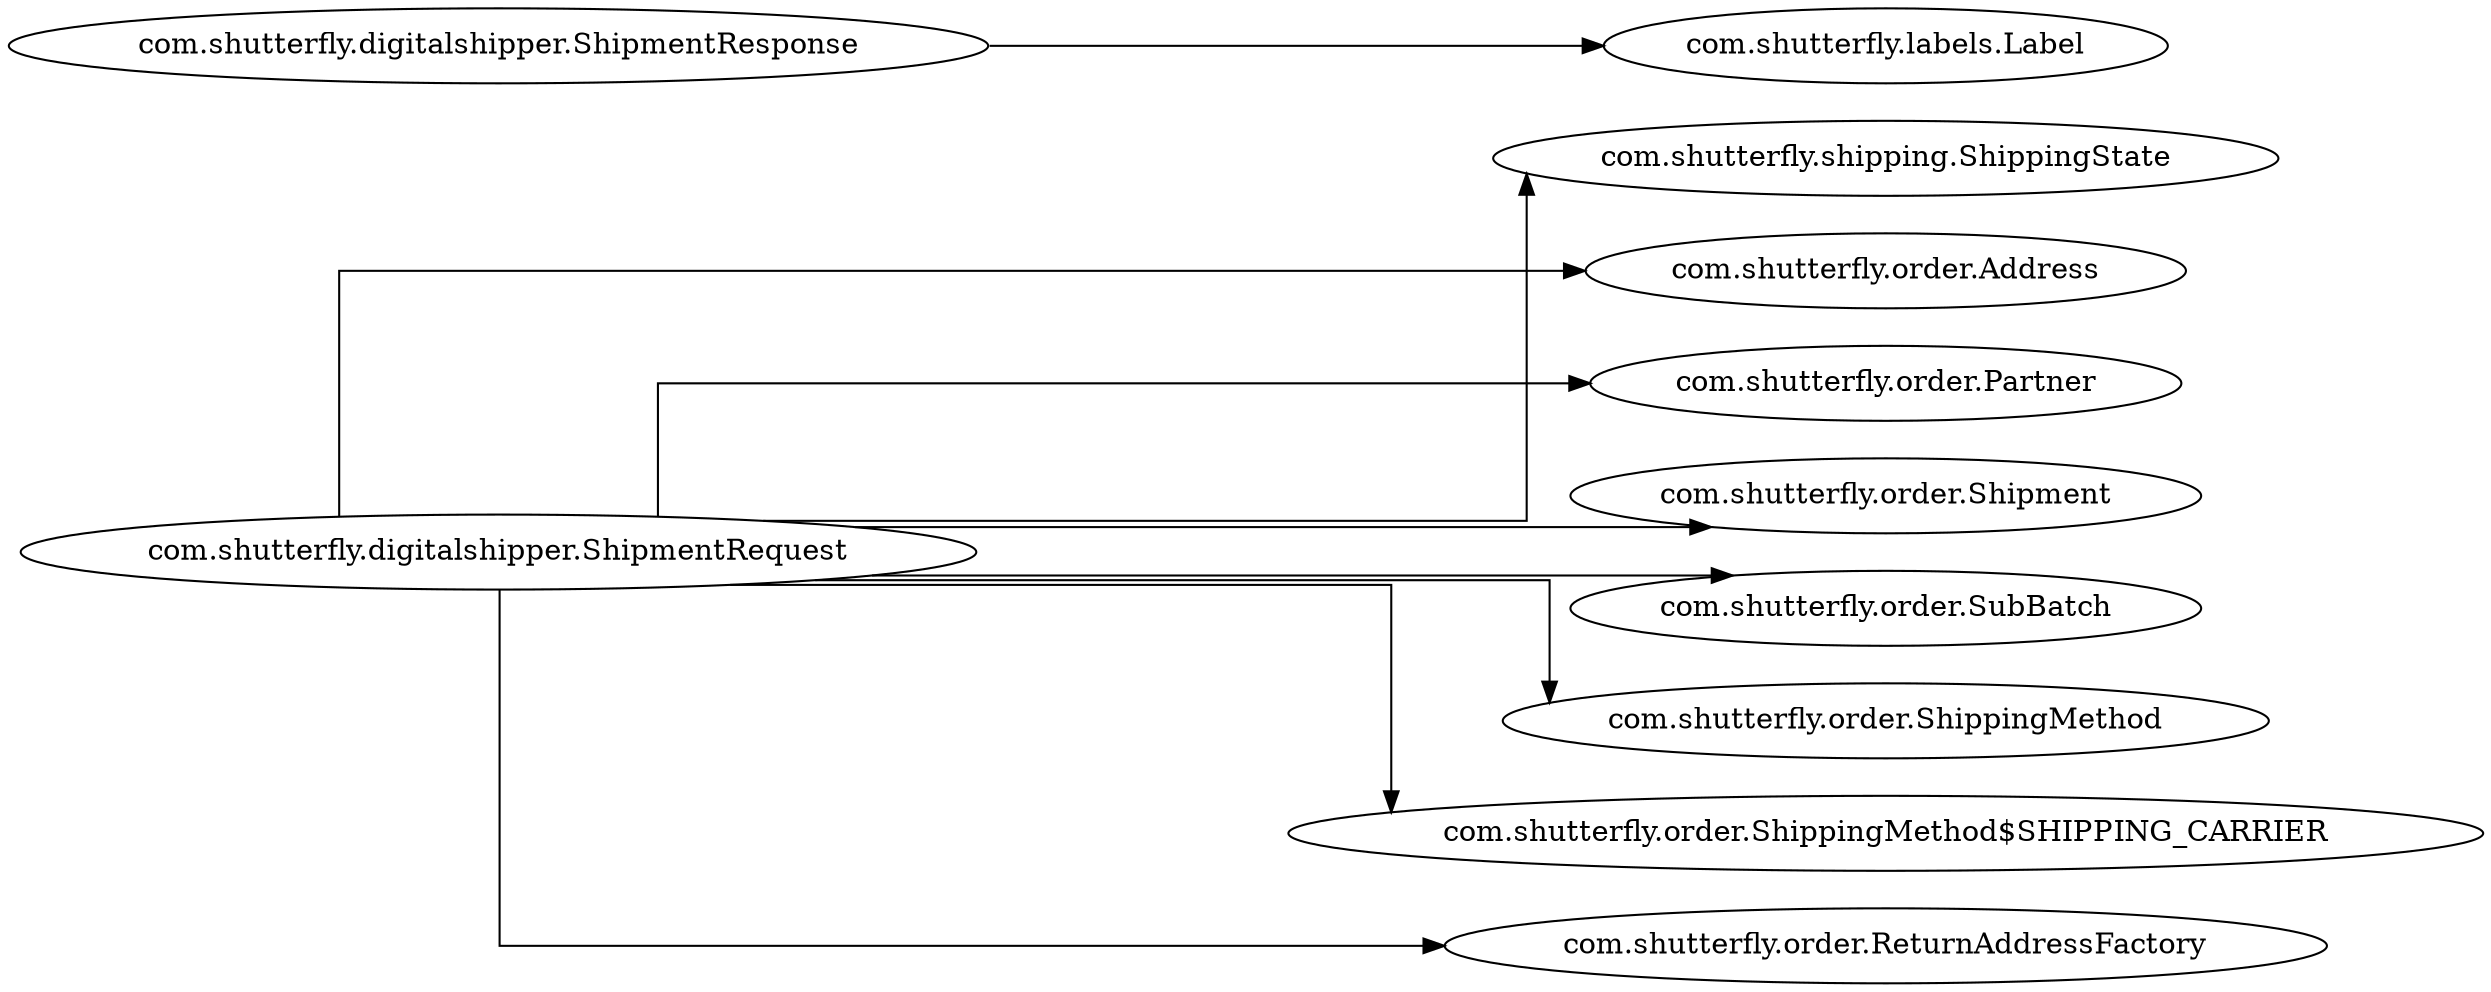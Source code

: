 digraph dependencyGraph {
 concentrate=true;
 rankdir="LR"; 
ranksep="2.0";
"com.shutterfly.digitalshipper.ShipmentRequest"; 
"com.shutterfly.digitalshipper.ShipmentRequest"->"com.shutterfly.shipping.ShippingState";
"com.shutterfly.digitalshipper.ShipmentRequest"->"com.shutterfly.order.Address";
"com.shutterfly.digitalshipper.ShipmentRequest"->"com.shutterfly.order.Partner";
"com.shutterfly.digitalshipper.ShipmentRequest"->"com.shutterfly.order.Shipment";
"com.shutterfly.digitalshipper.ShipmentRequest"->"com.shutterfly.order.SubBatch";
"com.shutterfly.digitalshipper.ShipmentRequest"->"com.shutterfly.order.ShippingMethod";
"com.shutterfly.digitalshipper.ShipmentRequest"->"com.shutterfly.order.ShippingMethod$SHIPPING_CARRIER";
"com.shutterfly.digitalshipper.ShipmentRequest"->"com.shutterfly.order.ReturnAddressFactory";
"com.shutterfly.digitalshipper.ShipmentResponse"; 
"com.shutterfly.digitalshipper.ShipmentResponse"->"com.shutterfly.labels.Label";
splines="ortho";
}